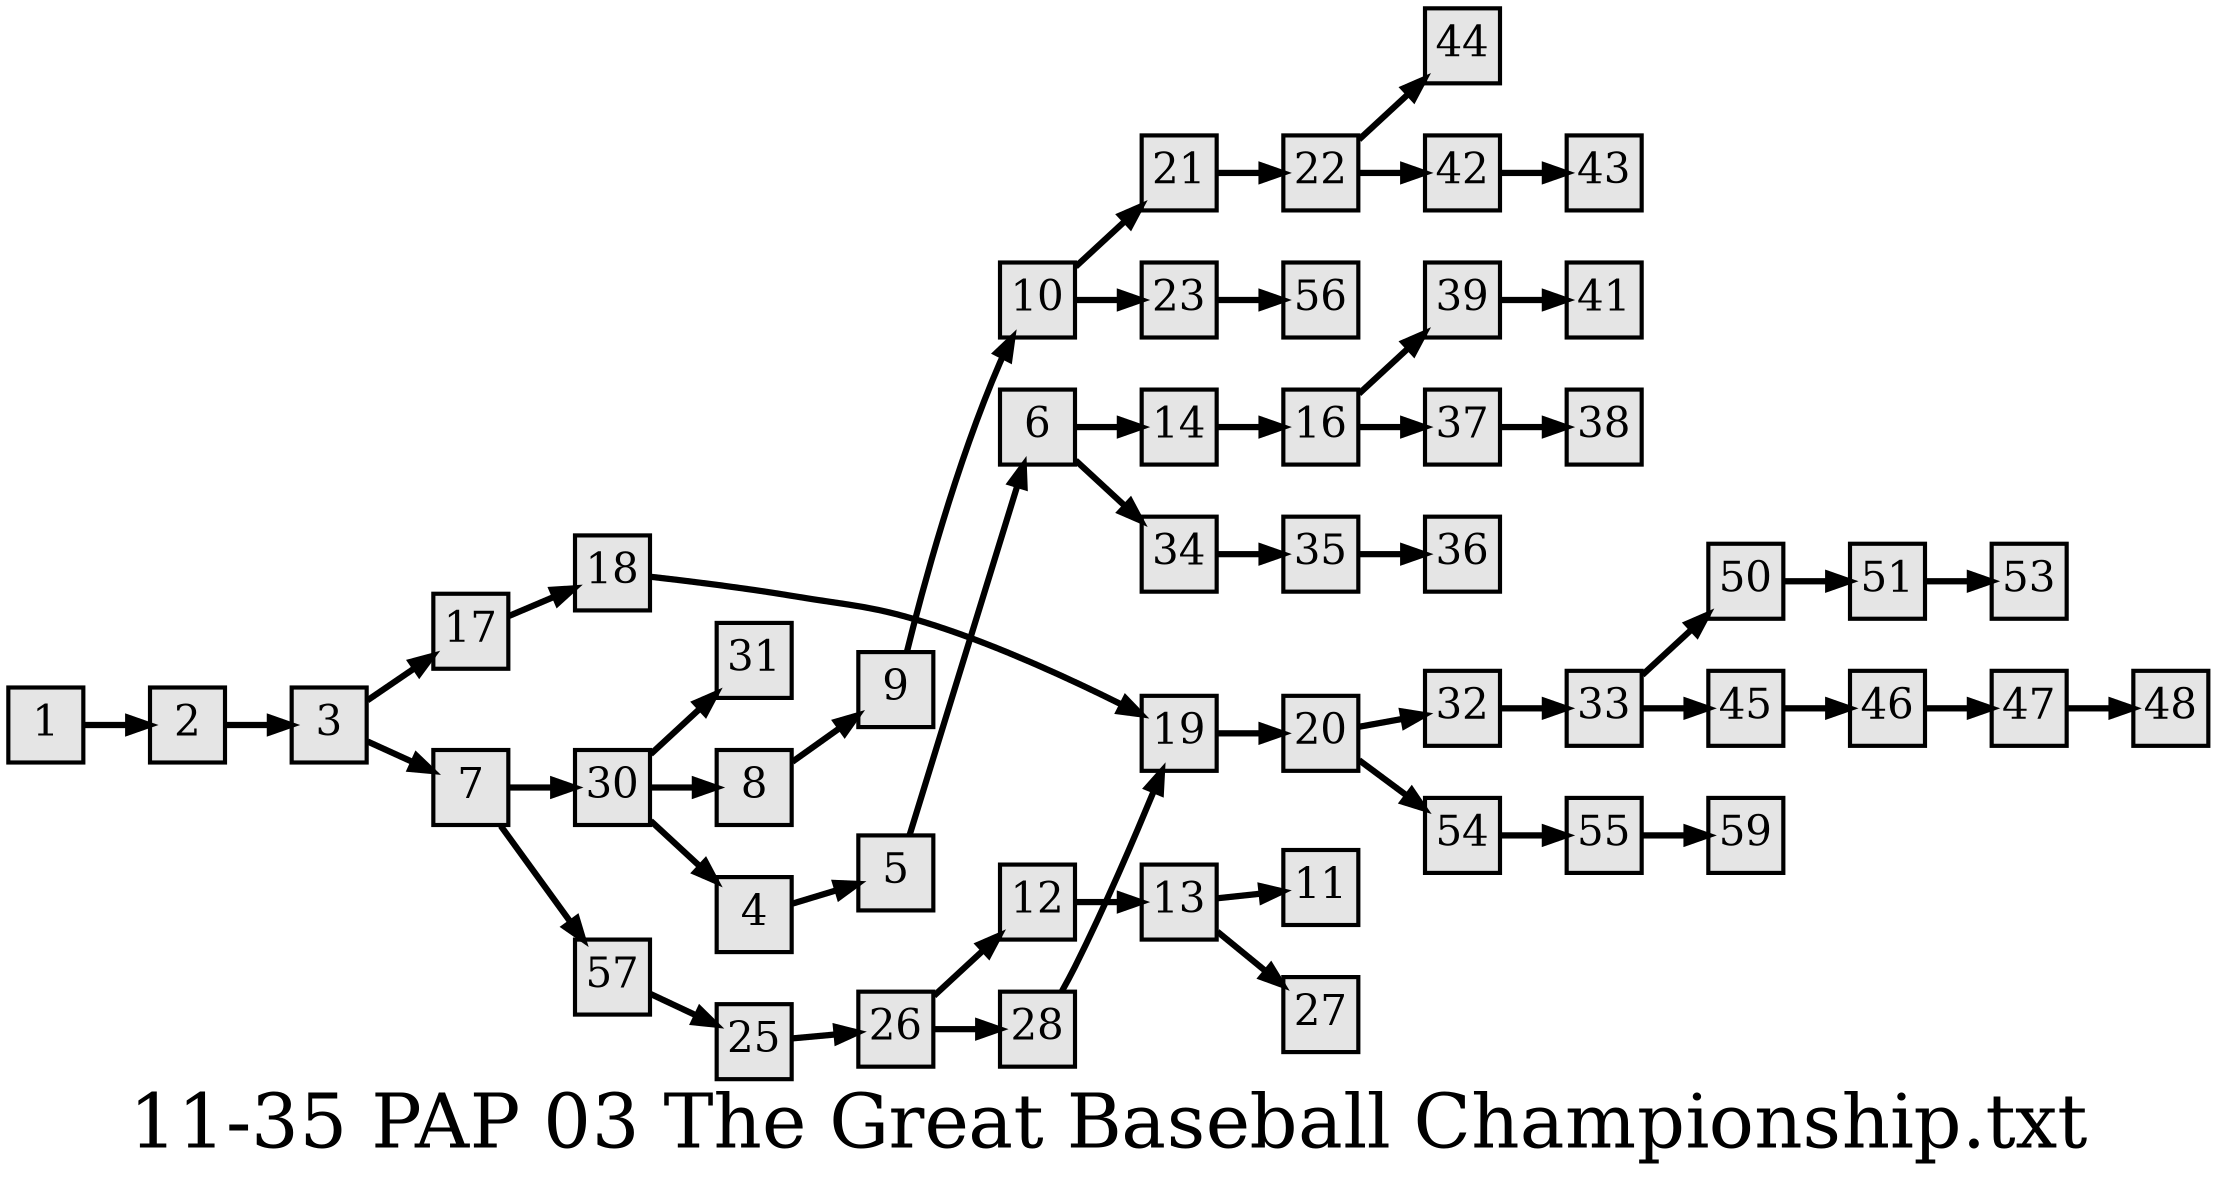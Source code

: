 digraph g{
  graph [ label="11-35 PAP 03 The Great Baseball Championship.txt" rankdir=LR, ordering=out, fontsize=36, nodesep="0.35", ranksep="0.45"];
  node  [shape=rect, penwidth=2, fontsize=20, style=filled, fillcolor=grey90, margin="0,0", labelfloat=true, regular=true, fixedsize=true];
  edge  [labelfloat=true, penwidth=3, fontsize=12];
  1 -> 2;
  2 -> 3;
  3 -> 17;
  3 -> 7;
  4 -> 5;
  5 -> 6;
  6 -> 14;
  6 -> 34;
  7 -> 30;
  7 -> 57;
  8 -> 9;
  9 -> 10;
  10 -> 21;
  10 -> 23;
  12 -> 13;
  13 -> 11;
  13 -> 27;
  14 -> 16;
  16 -> 39;
  16 -> 37;
  17 -> 18;
  18 -> 19;
  19 -> 20;
  20 -> 32;
  20 -> 54;
  21 -> 22;
  22 -> 44;
  22 -> 42;
  23 -> 56;
  25 -> 26;
  26 -> 12;
  26 -> 28;
  28 -> 19;
  30 -> 31;
  30 -> 8;
  30 -> 4;
  32 -> 33;
  33 -> 50;
  33 -> 45;
  34 -> 35;
  35 -> 36;
  37 -> 38;
  39 -> 41;
  42 -> 43;
  45 -> 46;
  46 -> 47;
  47 -> 48;
  50 -> 51;
  51 -> 53;
  54 -> 55;
  55 -> 59;
  57 -> 25;
}


